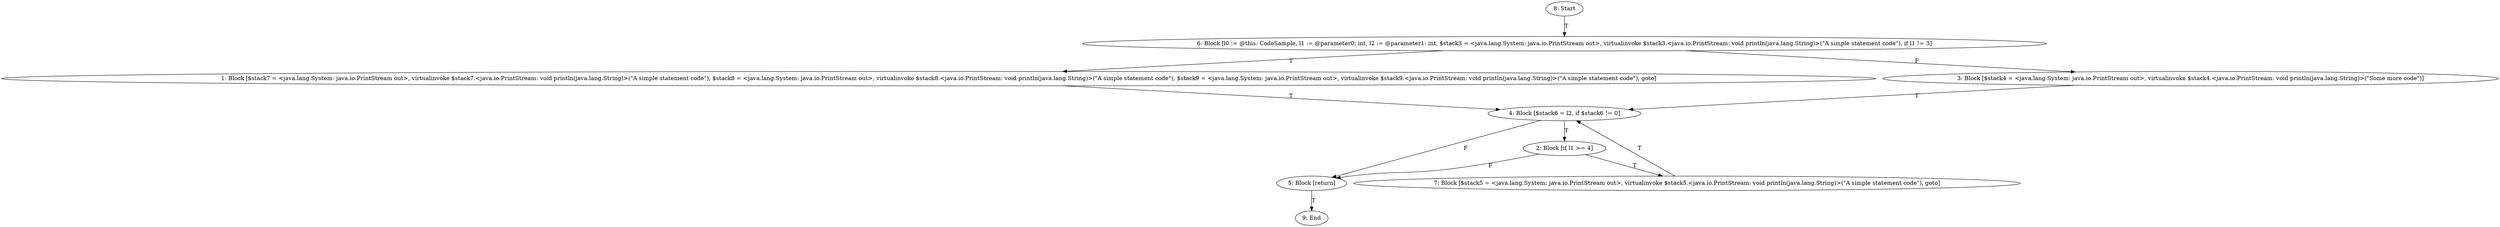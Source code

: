 strict digraph G {
  1 [ label="1: Block [$stack7 = <java.lang.System: java.io.PrintStream out>, virtualinvoke $stack7.<java.io.PrintStream: void println(java.lang.String)>(\"A simple statement code\"), $stack8 = <java.lang.System: java.io.PrintStream out>, virtualinvoke $stack8.<java.io.PrintStream: void println(java.lang.String)>(\"A simple statement code\"), $stack9 = <java.lang.System: java.io.PrintStream out>, virtualinvoke $stack9.<java.io.PrintStream: void println(java.lang.String)>(\"A simple statement code\"), goto]" ];
  2 [ label="2: Block [if l1 >= 4]" ];
  3 [ label="3: Block [$stack4 = <java.lang.System: java.io.PrintStream out>, virtualinvoke $stack4.<java.io.PrintStream: void println(java.lang.String)>(\"Some more code\")]" ];
  4 [ label="4: Block [$stack6 = l2, if $stack6 != 0]" ];
  5 [ label="5: Block [return]" ];
  6 [ label="6: Block [l0 := @this: CodeSample, l1 := @parameter0: int, l2 := @parameter1: int, $stack3 = <java.lang.System: java.io.PrintStream out>, virtualinvoke $stack3.<java.io.PrintStream: void println(java.lang.String)>(\"A simple statement code\"), if l1 != 3]" ];
  7 [ label="7: Block [$stack5 = <java.lang.System: java.io.PrintStream out>, virtualinvoke $stack5.<java.io.PrintStream: void println(java.lang.String)>(\"A simple statement code\"), goto]" ];
  8 [ label="8: Start" ];
  9 [ label="9: End" ];
  1 -> 4 [ label="T" ];
  2 -> 5 [ label="F" ];
  2 -> 7 [ label="T" ];
  3 -> 4 [ label="T" ];
  4 -> 5 [ label="F" ];
  4 -> 2 [ label="T" ];
  6 -> 3 [ label="F" ];
  6 -> 1 [ label="T" ];
  7 -> 4 [ label="T" ];
  8 -> 6 [ label="T" ];
  5 -> 9 [ label="T" ];
}
